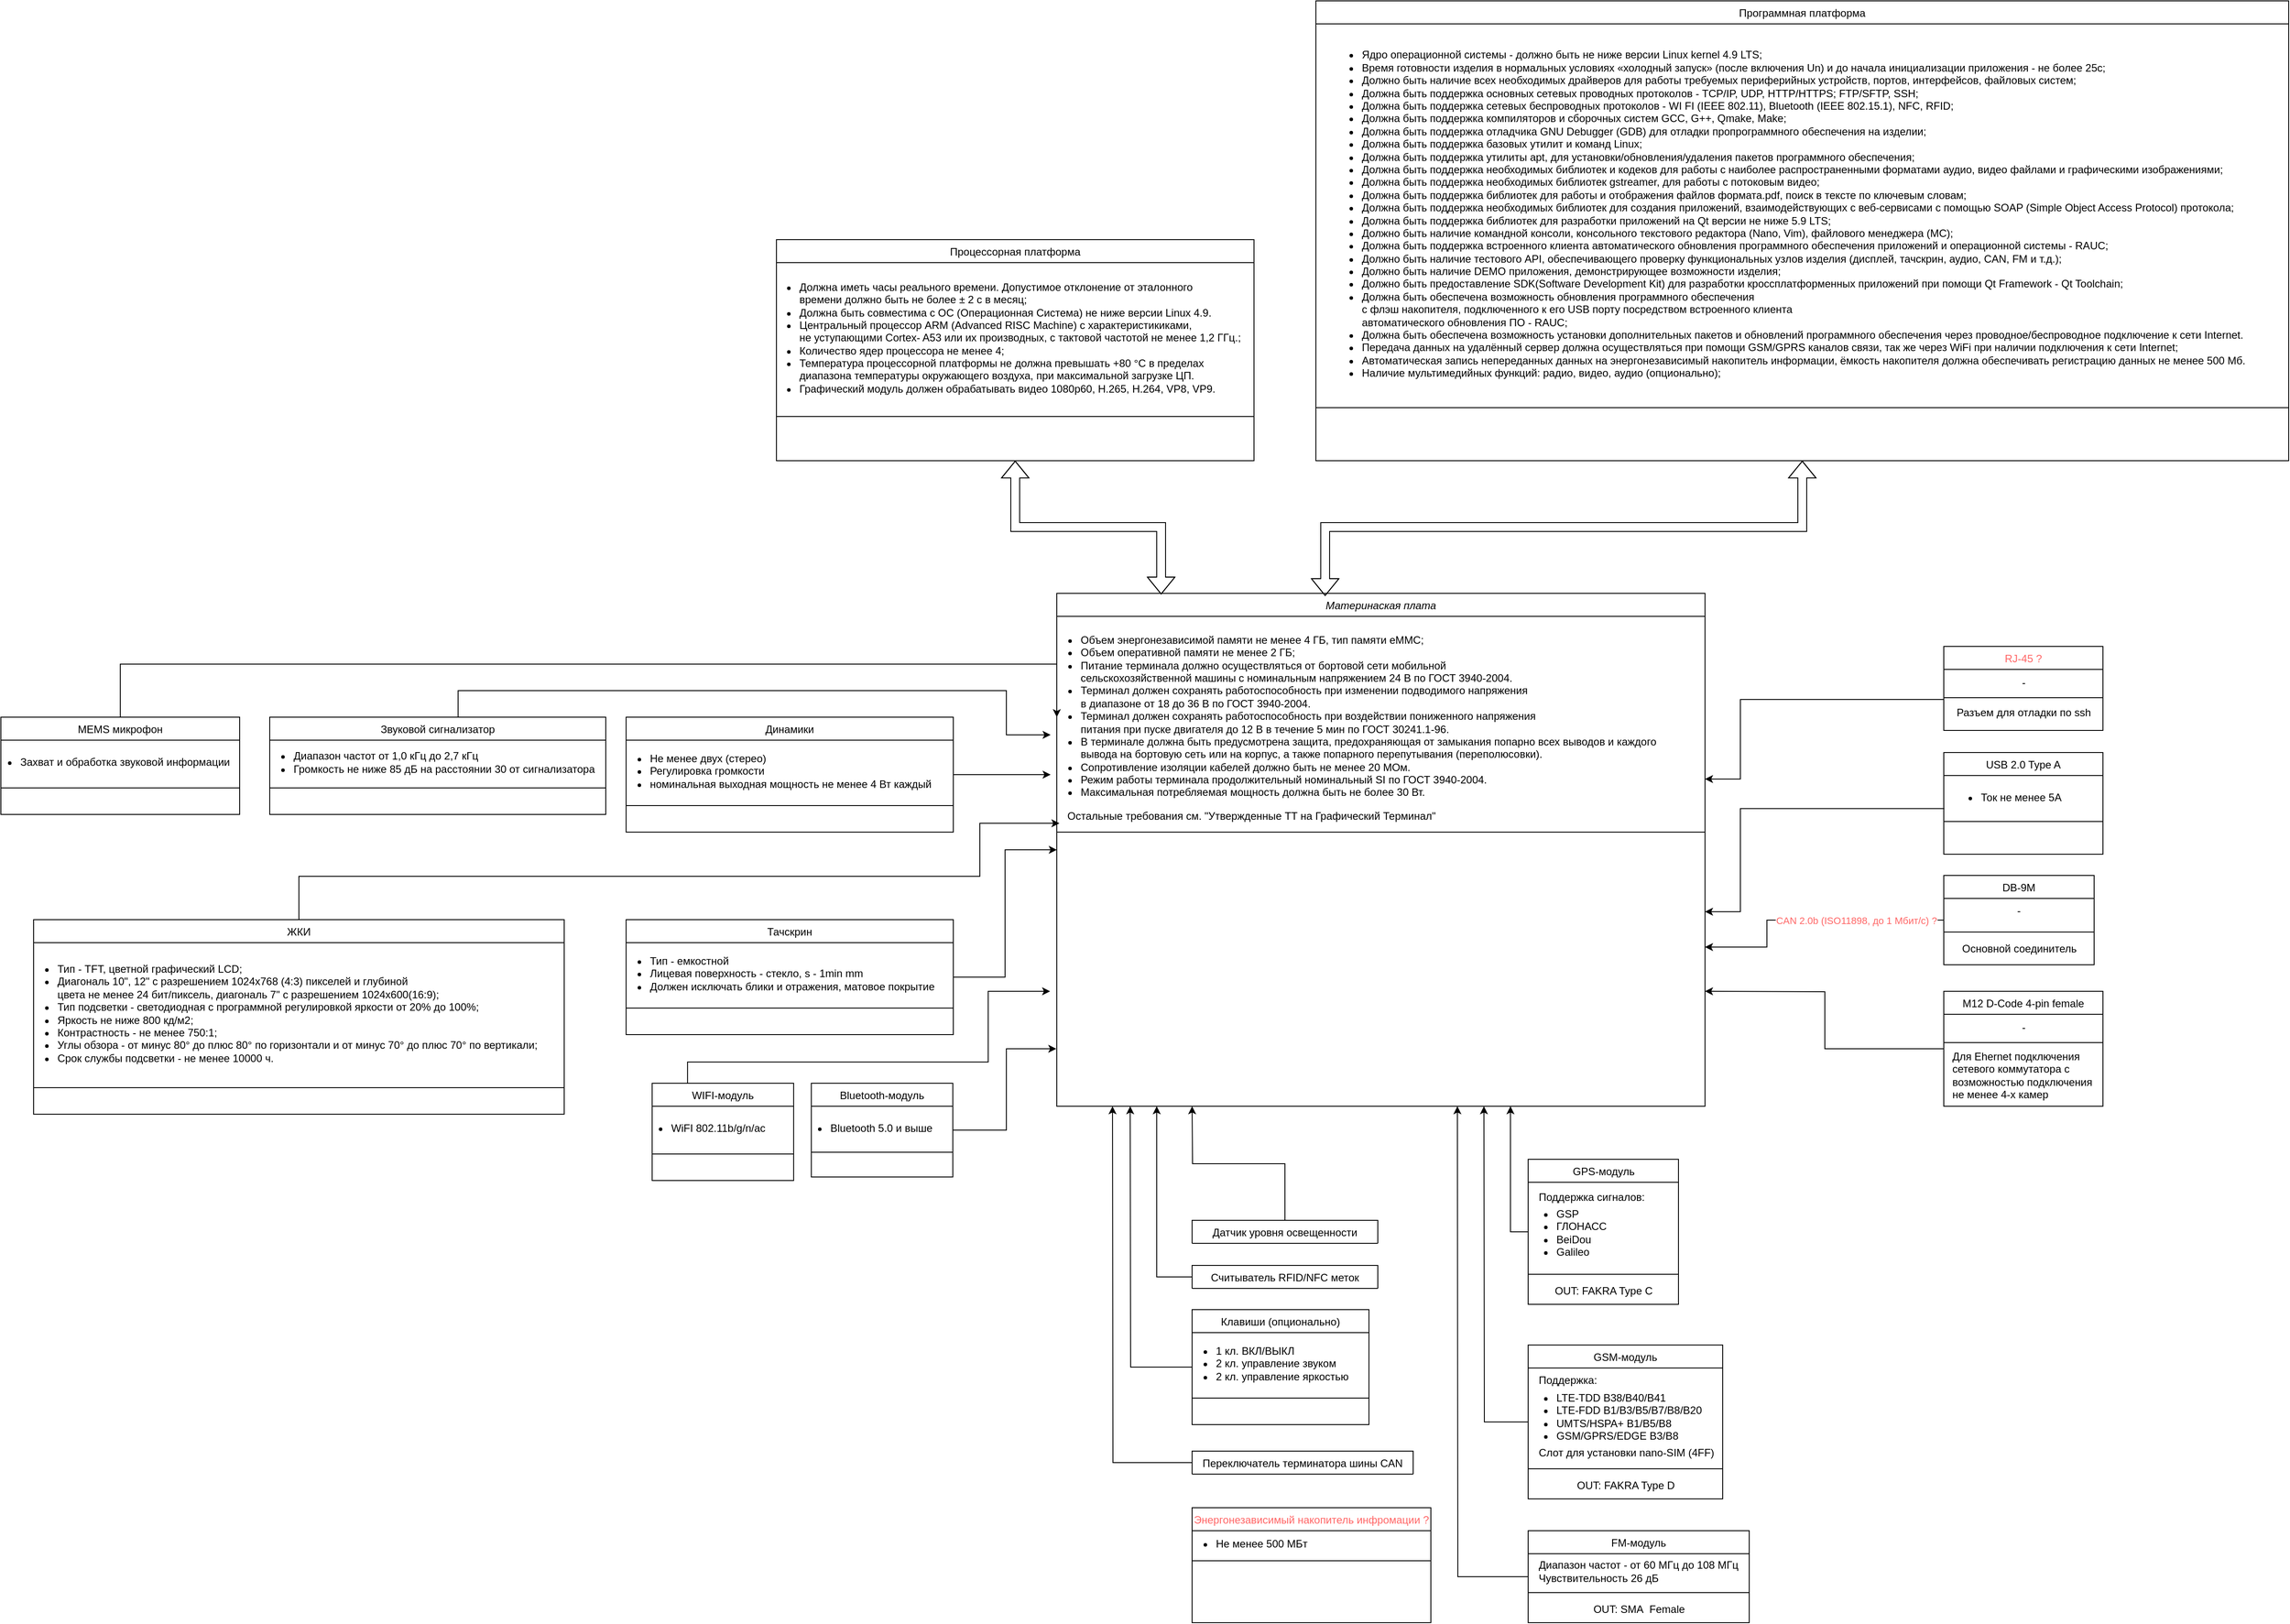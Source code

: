<mxfile version="25.0.3">
  <diagram id="C5RBs43oDa-KdzZeNtuy" name="Page-1">
    <mxGraphModel dx="4843" dy="2827" grid="1" gridSize="10" guides="1" tooltips="1" connect="1" arrows="1" fold="1" page="1" pageScale="1" pageWidth="827" pageHeight="1169" math="0" shadow="0">
      <root>
        <mxCell id="WIyWlLk6GJQsqaUBKTNV-0" />
        <mxCell id="WIyWlLk6GJQsqaUBKTNV-1" parent="WIyWlLk6GJQsqaUBKTNV-0" />
        <mxCell id="zkfFHV4jXpPFQw0GAbJ--0" value="Материнаская плата" style="swimlane;fontStyle=2;align=center;verticalAlign=top;childLayout=stackLayout;horizontal=1;startSize=26;horizontalStack=0;resizeParent=1;resizeLast=0;collapsible=1;marginBottom=0;rounded=0;shadow=0;strokeWidth=1;" parent="WIyWlLk6GJQsqaUBKTNV-1" vertex="1">
          <mxGeometry x="97" y="20" width="733" height="580" as="geometry">
            <mxRectangle x="230" y="140" width="160" height="26" as="alternateBounds" />
          </mxGeometry>
        </mxCell>
        <mxCell id="351Vfbh0vFhuDnyXnwBA-13" value="&lt;ul style=&quot;padding-left: 15px;&quot;&gt;&lt;li&gt;Объем энергонезависимой памяти не менее 4 ГБ, тип памяти еММС;&lt;/li&gt;&lt;li&gt;Объем оперативной памяти не менее 2 ГБ;&lt;/li&gt;&lt;li&gt;Питание терминала должно осуществляться от бортовой сети мобильной &lt;br&gt;сельскохозяйственной машины с номинальным напряжением 24 В по ГОСТ 3940-2004.&lt;/li&gt;&lt;li&gt;Терминал должен сохранять работоспособность при изменении подводимого напряжения&lt;br&gt; в диапазоне от 18 до 36 В по ГОСТ 3940-2004.&lt;/li&gt;&lt;li&gt;Терминал должен сохранять работоспособность при воздействии пониженного напряжения &lt;br&gt;питания при пуске двигателя до 12 В в течение 5 мин по ГОСТ 30241.1-96.&lt;/li&gt;&lt;li&gt;В терминале должна быть предусмотрена защита, предохраняющая от замыкания попарно всех выводов и каждого &lt;br&gt;вывода на бортовую сеть или на корпус, а также попарного перепутывания (переполюсовки).&lt;br&gt;&lt;/li&gt;&lt;li&gt;Сопротивление изоляции кабелей должно быть не менее 20 МОм.&lt;br&gt;&lt;/li&gt;&lt;li&gt;Режим работы терминала продолжительный номинальный SI по ГОСТ 3940-2004.&lt;br&gt;&lt;/li&gt;&lt;li&gt;Максимальная потребляемая мощность должна быть не более 30 Вт.&lt;/li&gt;&lt;/ul&gt;&lt;div&gt;Остальные требования см. &quot;Утвержденные ТТ на Графический Терминал&quot;&lt;br&gt;&lt;/div&gt;" style="text;html=1;align=left;verticalAlign=middle;resizable=0;points=[];autosize=1;strokeColor=none;fillColor=none;spacingLeft=12;spacing=0;imageWidth=19;" vertex="1" parent="zkfFHV4jXpPFQw0GAbJ--0">
          <mxGeometry y="26" width="733" height="240" as="geometry" />
        </mxCell>
        <mxCell id="zkfFHV4jXpPFQw0GAbJ--4" value="" style="line;html=1;strokeWidth=1;align=left;verticalAlign=middle;spacingTop=-1;spacingLeft=3;spacingRight=3;rotatable=0;labelPosition=right;points=[];portConstraint=eastwest;" parent="zkfFHV4jXpPFQw0GAbJ--0" vertex="1">
          <mxGeometry y="266" width="733" height="8" as="geometry" />
        </mxCell>
        <mxCell id="mmJ2XwxNnpeeQNrBahXj-49" style="edgeStyle=orthogonalEdgeStyle;rounded=0;orthogonalLoop=1;jettySize=auto;html=1;" parent="WIyWlLk6GJQsqaUBKTNV-1" source="zkfFHV4jXpPFQw0GAbJ--13" edge="1">
          <mxGeometry relative="1" as="geometry">
            <mxPoint x="550" y="600" as="targetPoint" />
          </mxGeometry>
        </mxCell>
        <mxCell id="zkfFHV4jXpPFQw0GAbJ--13" value="FM-модуль" style="swimlane;fontStyle=0;align=center;verticalAlign=top;childLayout=stackLayout;horizontal=1;startSize=26;horizontalStack=0;resizeParent=1;resizeLast=0;collapsible=1;marginBottom=0;rounded=0;shadow=0;strokeWidth=1;" parent="WIyWlLk6GJQsqaUBKTNV-1" vertex="1">
          <mxGeometry x="630" y="1080" width="250" height="104" as="geometry">
            <mxRectangle x="310" y="410" width="170" height="26" as="alternateBounds" />
          </mxGeometry>
        </mxCell>
        <mxCell id="_bf-xzJOz2L2qGSa89S1-26" value="&lt;div&gt;Диапазон частот - от 60 МГц до 108 МГц&lt;/div&gt;&lt;div&gt;Чувствительность 26 дБ&lt;br&gt;&lt;/div&gt;" style="text;html=1;align=left;verticalAlign=middle;resizable=0;points=[];autosize=1;strokeColor=none;fillColor=none;spacingLeft=12;spacing=0;" parent="zkfFHV4jXpPFQw0GAbJ--13" vertex="1">
          <mxGeometry y="26" width="250" height="40" as="geometry" />
        </mxCell>
        <mxCell id="zkfFHV4jXpPFQw0GAbJ--15" value="" style="line;html=1;strokeWidth=1;align=left;verticalAlign=middle;spacingTop=-1;spacingLeft=3;spacingRight=3;rotatable=0;labelPosition=right;points=[];portConstraint=eastwest;" parent="zkfFHV4jXpPFQw0GAbJ--13" vertex="1">
          <mxGeometry y="66" width="250" height="8" as="geometry" />
        </mxCell>
        <mxCell id="mmJ2XwxNnpeeQNrBahXj-25" value="OUT: SMA&amp;nbsp; Female" style="text;html=1;align=center;verticalAlign=middle;resizable=0;points=[];autosize=1;strokeColor=none;fillColor=none;" parent="zkfFHV4jXpPFQw0GAbJ--13" vertex="1">
          <mxGeometry y="74" width="250" height="30" as="geometry" />
        </mxCell>
        <mxCell id="mmJ2XwxNnpeeQNrBahXj-47" style="edgeStyle=orthogonalEdgeStyle;rounded=0;orthogonalLoop=1;jettySize=auto;html=1;" parent="WIyWlLk6GJQsqaUBKTNV-1" source="mmJ2XwxNnpeeQNrBahXj-1" edge="1">
          <mxGeometry relative="1" as="geometry">
            <mxPoint x="610" y="600" as="targetPoint" />
          </mxGeometry>
        </mxCell>
        <mxCell id="mmJ2XwxNnpeeQNrBahXj-1" value="GPS-модуль" style="swimlane;fontStyle=0;align=center;verticalAlign=top;childLayout=stackLayout;horizontal=1;startSize=26;horizontalStack=0;resizeParent=1;resizeLast=0;collapsible=1;marginBottom=0;rounded=0;shadow=0;strokeWidth=1;spacingLeft=1;" parent="WIyWlLk6GJQsqaUBKTNV-1" vertex="1">
          <mxGeometry x="630" y="660" width="170" height="164" as="geometry">
            <mxRectangle x="310" y="410" width="170" height="26" as="alternateBounds" />
          </mxGeometry>
        </mxCell>
        <mxCell id="_bf-xzJOz2L2qGSa89S1-20" value="Поддержка сигналов:&lt;br&gt;&lt;ul style=&quot;padding-left: 20px; margin-top: 5px; margin-bottom: 5px;&quot;&gt;&lt;li&gt;GSP&lt;/li&gt;&lt;li&gt;ГЛОНАСС&lt;/li&gt;&lt;li&gt;BeiDou&lt;/li&gt;&lt;li&gt;Galileo&lt;br&gt;&lt;/li&gt;&lt;/ul&gt;" style="text;html=1;align=left;verticalAlign=middle;resizable=0;points=[];autosize=1;strokeColor=none;fillColor=none;spacingLeft=12;spacing=0;" parent="mmJ2XwxNnpeeQNrBahXj-1" vertex="1">
          <mxGeometry y="26" width="170" height="100" as="geometry" />
        </mxCell>
        <mxCell id="mmJ2XwxNnpeeQNrBahXj-3" value="" style="line;html=1;strokeWidth=1;align=left;verticalAlign=middle;spacingTop=-1;spacingLeft=3;spacingRight=3;rotatable=0;labelPosition=right;points=[];portConstraint=eastwest;" parent="mmJ2XwxNnpeeQNrBahXj-1" vertex="1">
          <mxGeometry y="126" width="170" height="8" as="geometry" />
        </mxCell>
        <mxCell id="_bf-xzJOz2L2qGSa89S1-21" value="OUT: FAKRA Type C" style="text;html=1;align=center;verticalAlign=middle;resizable=0;points=[];autosize=1;strokeColor=none;fillColor=none;" parent="mmJ2XwxNnpeeQNrBahXj-1" vertex="1">
          <mxGeometry y="134" width="170" height="30" as="geometry" />
        </mxCell>
        <mxCell id="mmJ2XwxNnpeeQNrBahXj-48" style="edgeStyle=orthogonalEdgeStyle;rounded=0;orthogonalLoop=1;jettySize=auto;html=1;" parent="WIyWlLk6GJQsqaUBKTNV-1" source="mmJ2XwxNnpeeQNrBahXj-4" edge="1">
          <mxGeometry relative="1" as="geometry">
            <mxPoint x="580" y="600" as="targetPoint" />
          </mxGeometry>
        </mxCell>
        <mxCell id="mmJ2XwxNnpeeQNrBahXj-4" value="GSM-модуль" style="swimlane;fontStyle=0;align=center;verticalAlign=top;childLayout=stackLayout;horizontal=1;startSize=26;horizontalStack=0;resizeParent=1;resizeLast=0;collapsible=1;marginBottom=0;rounded=0;shadow=0;strokeWidth=1;" parent="WIyWlLk6GJQsqaUBKTNV-1" vertex="1">
          <mxGeometry x="630" y="870" width="220" height="174" as="geometry">
            <mxRectangle x="310" y="410" width="170" height="26" as="alternateBounds" />
          </mxGeometry>
        </mxCell>
        <mxCell id="_bf-xzJOz2L2qGSa89S1-24" value="Поддержка:&lt;br&gt;&lt;ul style=&quot;padding-left: 20px; margin-top: 5px; margin-bottom: 5px;&quot;&gt;&lt;li&gt;LTE-TDD B38/B40/B41&lt;br&gt;&lt;/li&gt;&lt;li&gt;LTE-FDD B1/B3/B5/B7/B8/B20&lt;/li&gt;&lt;li&gt;UMTS/HSPA+ B1/B5/B8&lt;br&gt;&lt;/li&gt;&lt;li&gt;GSM/GPRS/EDGE B3/B8&lt;/li&gt;&lt;/ul&gt;Слот для установки nano-SIM (4FF)" style="text;html=1;align=left;verticalAlign=middle;resizable=0;points=[];autosize=1;strokeColor=none;fillColor=none;spacingLeft=12;spacing=0;" parent="mmJ2XwxNnpeeQNrBahXj-4" vertex="1">
          <mxGeometry y="26" width="220" height="110" as="geometry" />
        </mxCell>
        <mxCell id="mmJ2XwxNnpeeQNrBahXj-6" value="" style="line;html=1;strokeWidth=1;align=left;verticalAlign=middle;spacingTop=-1;spacingLeft=3;spacingRight=3;rotatable=0;labelPosition=right;points=[];portConstraint=eastwest;" parent="mmJ2XwxNnpeeQNrBahXj-4" vertex="1">
          <mxGeometry y="136" width="220" height="8" as="geometry" />
        </mxCell>
        <mxCell id="_bf-xzJOz2L2qGSa89S1-22" value="OUT: FAKRA Type D" style="text;html=1;align=center;verticalAlign=middle;resizable=0;points=[];autosize=1;strokeColor=none;fillColor=none;" parent="mmJ2XwxNnpeeQNrBahXj-4" vertex="1">
          <mxGeometry y="144" width="220" height="30" as="geometry" />
        </mxCell>
        <mxCell id="351Vfbh0vFhuDnyXnwBA-10" style="edgeStyle=orthogonalEdgeStyle;rounded=0;orthogonalLoop=1;jettySize=auto;html=1;" edge="1" parent="WIyWlLk6GJQsqaUBKTNV-1" source="mmJ2XwxNnpeeQNrBahXj-7">
          <mxGeometry relative="1" as="geometry">
            <mxPoint x="100" y="280" as="targetPoint" />
            <Array as="points">
              <mxPoint x="-760" y="340" />
              <mxPoint x="10" y="340" />
              <mxPoint x="10" y="280" />
              <mxPoint x="96" y="280" />
            </Array>
          </mxGeometry>
        </mxCell>
        <mxCell id="mmJ2XwxNnpeeQNrBahXj-7" value="ЖКИ" style="swimlane;fontStyle=0;align=center;verticalAlign=top;childLayout=stackLayout;horizontal=1;startSize=26;horizontalStack=0;resizeParent=1;resizeLast=0;collapsible=1;marginBottom=0;rounded=0;shadow=0;strokeWidth=1;" parent="WIyWlLk6GJQsqaUBKTNV-1" vertex="1">
          <mxGeometry x="-1060" y="389" width="600" height="220" as="geometry">
            <mxRectangle x="-240" y="290" width="170" height="26" as="alternateBounds" />
          </mxGeometry>
        </mxCell>
        <mxCell id="351Vfbh0vFhuDnyXnwBA-9" value="&lt;ul style=&quot;padding-left: 15px;&quot;&gt;&lt;li&gt;Тип - TFT, цветной графический LCD;&lt;/li&gt;&lt;li&gt;Диагональ 10&quot;, 12&quot; с разрешением 1024x768 (4:3) пикселей и глубиной &lt;br&gt;цвета не менее 24 бит/пиксель, диагональ 7&quot; с разрешением 1024х600(16:9);&lt;/li&gt;&lt;li&gt;Тип подсветки - светодиодная с программной регулировкой яркости от 20% до 100%;&lt;/li&gt;&lt;li&gt;Яркость не ниже 800 кд/м2;&lt;/li&gt;&lt;li&gt;Контрастность - не менее 750:1;&lt;/li&gt;&lt;li&gt;Углы обзора - от минус 80° до плюс 80° по горизонтали и от минус 70° до плюс 70° по вертикали;&lt;/li&gt;&lt;li&gt;Срок службы подсветки - не менее 10000 ч.&lt;/li&gt;&lt;/ul&gt;" style="text;html=1;align=left;verticalAlign=middle;resizable=0;points=[];autosize=1;strokeColor=none;fillColor=none;spacingLeft=12;spacing=0;imageWidth=19;" vertex="1" parent="mmJ2XwxNnpeeQNrBahXj-7">
          <mxGeometry y="26" width="600" height="160" as="geometry" />
        </mxCell>
        <mxCell id="mmJ2XwxNnpeeQNrBahXj-9" value="" style="line;html=1;strokeWidth=1;align=left;verticalAlign=middle;spacingTop=-1;spacingLeft=3;spacingRight=3;rotatable=0;labelPosition=right;points=[];portConstraint=eastwest;" parent="mmJ2XwxNnpeeQNrBahXj-7" vertex="1">
          <mxGeometry y="186" width="600" height="8" as="geometry" />
        </mxCell>
        <mxCell id="351Vfbh0vFhuDnyXnwBA-8" style="edgeStyle=orthogonalEdgeStyle;rounded=0;orthogonalLoop=1;jettySize=auto;html=1;entryX=0;entryY=0.5;entryDx=0;entryDy=0;" edge="1" parent="WIyWlLk6GJQsqaUBKTNV-1" source="mmJ2XwxNnpeeQNrBahXj-10" target="zkfFHV4jXpPFQw0GAbJ--0">
          <mxGeometry relative="1" as="geometry" />
        </mxCell>
        <mxCell id="mmJ2XwxNnpeeQNrBahXj-10" value="Тачскрин" style="swimlane;fontStyle=0;align=center;verticalAlign=top;childLayout=stackLayout;horizontal=1;startSize=26;horizontalStack=0;resizeParent=1;resizeLast=0;collapsible=1;marginBottom=0;rounded=0;shadow=0;strokeWidth=1;" parent="WIyWlLk6GJQsqaUBKTNV-1" vertex="1">
          <mxGeometry x="-390" y="389" width="370" height="130" as="geometry">
            <mxRectangle x="310" y="410" width="170" height="26" as="alternateBounds" />
          </mxGeometry>
        </mxCell>
        <mxCell id="351Vfbh0vFhuDnyXnwBA-7" value="&lt;ul style=&quot;padding-left: 15px; margin-top: 5px; margin-bottom: 5px;&quot;&gt;&lt;li&gt;Тип - емкостной&lt;br&gt;&lt;/li&gt;&lt;li&gt;Лицевая поверхность - стекло, s - 1min mm&lt;/li&gt;&lt;li&gt;Должен исключать блики и отражения, матовое покрытие&lt;br&gt;&lt;/li&gt;&lt;/ul&gt;" style="text;html=1;align=left;verticalAlign=middle;resizable=0;points=[];autosize=1;strokeColor=none;fillColor=none;spacingLeft=12;spacing=0;imageWidth=19;" vertex="1" parent="mmJ2XwxNnpeeQNrBahXj-10">
          <mxGeometry y="26" width="370" height="70" as="geometry" />
        </mxCell>
        <mxCell id="mmJ2XwxNnpeeQNrBahXj-12" value="" style="line;html=1;strokeWidth=1;align=left;verticalAlign=middle;spacingTop=-1;spacingLeft=3;spacingRight=3;rotatable=0;labelPosition=right;points=[];portConstraint=eastwest;" parent="mmJ2XwxNnpeeQNrBahXj-10" vertex="1">
          <mxGeometry y="96" width="370" height="8" as="geometry" />
        </mxCell>
        <mxCell id="351Vfbh0vFhuDnyXnwBA-3" style="edgeStyle=orthogonalEdgeStyle;rounded=0;orthogonalLoop=1;jettySize=auto;html=1;" edge="1" parent="WIyWlLk6GJQsqaUBKTNV-1" source="mmJ2XwxNnpeeQNrBahXj-13">
          <mxGeometry relative="1" as="geometry">
            <mxPoint x="90" y="225" as="targetPoint" />
          </mxGeometry>
        </mxCell>
        <mxCell id="mmJ2XwxNnpeeQNrBahXj-13" value="Динамики" style="swimlane;fontStyle=0;align=center;verticalAlign=top;childLayout=stackLayout;horizontal=1;startSize=26;horizontalStack=0;resizeParent=1;resizeLast=0;collapsible=1;marginBottom=0;rounded=0;shadow=0;strokeWidth=1;" parent="WIyWlLk6GJQsqaUBKTNV-1" vertex="1">
          <mxGeometry x="-390" y="160" width="370" height="130" as="geometry">
            <mxRectangle x="310" y="410" width="170" height="26" as="alternateBounds" />
          </mxGeometry>
        </mxCell>
        <mxCell id="351Vfbh0vFhuDnyXnwBA-1" value="&lt;ul style=&quot;padding-left: 15px; margin-top: 5px; margin-bottom: 5px;&quot;&gt;&lt;li&gt;Не менее двух (стерео)&lt;br&gt;&lt;/li&gt;&lt;li&gt;Регулировка громкости&lt;br&gt;&lt;/li&gt;&lt;li&gt;номинальная выходная мощность не менее 4 Вт каждый&lt;br&gt;&lt;/li&gt;&lt;/ul&gt;" style="text;html=1;align=left;verticalAlign=middle;resizable=0;points=[];autosize=1;strokeColor=none;fillColor=none;spacingLeft=12;spacing=0;imageWidth=19;" vertex="1" parent="mmJ2XwxNnpeeQNrBahXj-13">
          <mxGeometry y="26" width="370" height="70" as="geometry" />
        </mxCell>
        <mxCell id="mmJ2XwxNnpeeQNrBahXj-15" value="" style="line;html=1;strokeWidth=1;align=left;verticalAlign=middle;spacingTop=-1;spacingLeft=3;spacingRight=3;rotatable=0;labelPosition=right;points=[];portConstraint=eastwest;" parent="mmJ2XwxNnpeeQNrBahXj-13" vertex="1">
          <mxGeometry y="96" width="370" height="8" as="geometry" />
        </mxCell>
        <mxCell id="_bf-xzJOz2L2qGSa89S1-5" style="edgeStyle=orthogonalEdgeStyle;rounded=0;orthogonalLoop=1;jettySize=auto;html=1;" parent="WIyWlLk6GJQsqaUBKTNV-1" source="mmJ2XwxNnpeeQNrBahXj-16" edge="1">
          <mxGeometry relative="1" as="geometry">
            <mxPoint x="90" y="180" as="targetPoint" />
            <Array as="points">
              <mxPoint x="-580" y="130" />
              <mxPoint x="40" y="130" />
              <mxPoint x="40" y="180" />
            </Array>
          </mxGeometry>
        </mxCell>
        <mxCell id="mmJ2XwxNnpeeQNrBahXj-16" value="Звуковой сигнализатор" style="swimlane;fontStyle=0;align=center;verticalAlign=top;childLayout=stackLayout;horizontal=1;startSize=26;horizontalStack=0;resizeParent=1;resizeLast=0;collapsible=1;marginBottom=0;rounded=0;shadow=0;strokeWidth=1;" parent="WIyWlLk6GJQsqaUBKTNV-1" vertex="1">
          <mxGeometry x="-793" y="160" width="380" height="110" as="geometry">
            <mxRectangle x="310" y="410" width="170" height="26" as="alternateBounds" />
          </mxGeometry>
        </mxCell>
        <mxCell id="351Vfbh0vFhuDnyXnwBA-2" value="&lt;ul style=&quot;padding-left: 15px; margin-top: 5px; margin-bottom: 5px;&quot;&gt;&lt;li&gt;Диапазон частот от 1,0 кГц до 2,7 кГц&lt;br&gt;&lt;/li&gt;&lt;li&gt;Громкость не ниже 85 дБ на расстоянии 30 от сигнализатора&lt;br&gt;&lt;/li&gt;&lt;/ul&gt;" style="text;html=1;align=left;verticalAlign=middle;resizable=0;points=[];autosize=1;strokeColor=none;fillColor=none;spacingLeft=12;spacing=0;imageWidth=19;" vertex="1" parent="mmJ2XwxNnpeeQNrBahXj-16">
          <mxGeometry y="26" width="380" height="50" as="geometry" />
        </mxCell>
        <mxCell id="mmJ2XwxNnpeeQNrBahXj-18" value="" style="line;html=1;strokeWidth=1;align=left;verticalAlign=middle;spacingTop=-1;spacingLeft=3;spacingRight=3;rotatable=0;labelPosition=right;points=[];portConstraint=eastwest;" parent="mmJ2XwxNnpeeQNrBahXj-16" vertex="1">
          <mxGeometry y="76" width="380" height="8" as="geometry" />
        </mxCell>
        <mxCell id="351Vfbh0vFhuDnyXnwBA-15" style="edgeStyle=orthogonalEdgeStyle;rounded=0;orthogonalLoop=1;jettySize=auto;html=1;" edge="1" parent="WIyWlLk6GJQsqaUBKTNV-1" source="mmJ2XwxNnpeeQNrBahXj-19">
          <mxGeometry relative="1" as="geometry">
            <mxPoint x="250" y="600" as="targetPoint" />
          </mxGeometry>
        </mxCell>
        <mxCell id="mmJ2XwxNnpeeQNrBahXj-19" value="Датчик уровня освещенности" style="swimlane;fontStyle=0;align=center;verticalAlign=top;childLayout=stackLayout;horizontal=1;startSize=26;horizontalStack=0;resizeParent=1;resizeLast=0;collapsible=1;marginBottom=0;rounded=0;shadow=0;strokeWidth=1;" parent="WIyWlLk6GJQsqaUBKTNV-1" vertex="1" collapsed="1">
          <mxGeometry x="250" y="729" width="210" height="26" as="geometry">
            <mxRectangle x="210" y="730" width="180" height="88" as="alternateBounds" />
          </mxGeometry>
        </mxCell>
        <mxCell id="mmJ2XwxNnpeeQNrBahXj-20" value="-" style="text;align=center;verticalAlign=top;spacingLeft=4;spacingRight=4;overflow=hidden;rotatable=0;points=[[0,0.5],[1,0.5]];portConstraint=eastwest;" parent="mmJ2XwxNnpeeQNrBahXj-19" vertex="1">
          <mxGeometry y="26" width="180" height="26" as="geometry" />
        </mxCell>
        <mxCell id="mmJ2XwxNnpeeQNrBahXj-21" value="" style="line;html=1;strokeWidth=1;align=left;verticalAlign=middle;spacingTop=-1;spacingLeft=3;spacingRight=3;rotatable=0;labelPosition=right;points=[];portConstraint=eastwest;" parent="mmJ2XwxNnpeeQNrBahXj-19" vertex="1">
          <mxGeometry y="52" width="180" height="8" as="geometry" />
        </mxCell>
        <mxCell id="mmJ2XwxNnpeeQNrBahXj-56" style="edgeStyle=orthogonalEdgeStyle;rounded=0;orthogonalLoop=1;jettySize=auto;html=1;exitX=0.004;exitY=0.747;exitDx=0;exitDy=0;exitPerimeter=0;" parent="WIyWlLk6GJQsqaUBKTNV-1" source="mmJ2XwxNnpeeQNrBahXj-69" edge="1">
          <mxGeometry relative="1" as="geometry">
            <mxPoint x="830" y="380" as="targetPoint" />
            <Array as="points">
              <mxPoint x="870" y="263" />
              <mxPoint x="870" y="380" />
            </Array>
          </mxGeometry>
        </mxCell>
        <mxCell id="mmJ2XwxNnpeeQNrBahXj-22" value="USB 2.0 Type A" style="swimlane;fontStyle=0;align=center;verticalAlign=top;childLayout=stackLayout;horizontal=1;startSize=26;horizontalStack=0;resizeParent=1;resizeLast=0;collapsible=1;marginBottom=0;rounded=0;shadow=0;strokeWidth=1;" parent="WIyWlLk6GJQsqaUBKTNV-1" vertex="1">
          <mxGeometry x="1100" y="200" width="180" height="115" as="geometry">
            <mxRectangle x="990" y="200" width="170" height="26" as="alternateBounds" />
          </mxGeometry>
        </mxCell>
        <mxCell id="mmJ2XwxNnpeeQNrBahXj-69" value="&lt;div align=&quot;left&quot;&gt;&lt;ul&gt;&lt;li&gt;Ток не менее 5А&lt;/li&gt;&lt;/ul&gt;&lt;/div&gt;" style="text;html=1;align=left;verticalAlign=middle;resizable=0;points=[];autosize=1;strokeColor=none;fillColor=none;" parent="mmJ2XwxNnpeeQNrBahXj-22" vertex="1">
          <mxGeometry y="26" width="180" height="50" as="geometry" />
        </mxCell>
        <mxCell id="mmJ2XwxNnpeeQNrBahXj-24" value="" style="line;html=1;strokeWidth=1;align=left;verticalAlign=middle;spacingTop=-1;spacingLeft=3;spacingRight=3;rotatable=0;labelPosition=right;points=[];portConstraint=eastwest;" parent="mmJ2XwxNnpeeQNrBahXj-22" vertex="1">
          <mxGeometry y="76" width="180" height="4" as="geometry" />
        </mxCell>
        <mxCell id="mmJ2XwxNnpeeQNrBahXj-45" style="edgeStyle=orthogonalEdgeStyle;rounded=0;orthogonalLoop=1;jettySize=auto;html=1;" parent="WIyWlLk6GJQsqaUBKTNV-1" source="mmJ2XwxNnpeeQNrBahXj-27" edge="1">
          <mxGeometry relative="1" as="geometry">
            <mxPoint x="210" y="600" as="targetPoint" />
            <Array as="points">
              <mxPoint x="210" y="793" />
            </Array>
          </mxGeometry>
        </mxCell>
        <mxCell id="mmJ2XwxNnpeeQNrBahXj-27" value="Считыватель RFID/NFC меток" style="swimlane;fontStyle=0;align=center;verticalAlign=top;childLayout=stackLayout;horizontal=1;startSize=26;horizontalStack=0;resizeParent=1;resizeLast=0;collapsible=1;marginBottom=0;rounded=0;shadow=0;strokeWidth=1;" parent="WIyWlLk6GJQsqaUBKTNV-1" vertex="1" collapsed="1">
          <mxGeometry x="250" y="780" width="210" height="26" as="geometry">
            <mxRectangle x="210" y="780" width="190" height="88" as="alternateBounds" />
          </mxGeometry>
        </mxCell>
        <mxCell id="mmJ2XwxNnpeeQNrBahXj-28" value="-" style="text;align=center;verticalAlign=top;spacingLeft=4;spacingRight=4;overflow=hidden;rotatable=0;points=[[0,0.5],[1,0.5]];portConstraint=eastwest;" parent="mmJ2XwxNnpeeQNrBahXj-27" vertex="1">
          <mxGeometry y="26" width="190" height="26" as="geometry" />
        </mxCell>
        <mxCell id="mmJ2XwxNnpeeQNrBahXj-29" value="" style="line;html=1;strokeWidth=1;align=left;verticalAlign=middle;spacingTop=-1;spacingLeft=3;spacingRight=3;rotatable=0;labelPosition=right;points=[];portConstraint=eastwest;" parent="mmJ2XwxNnpeeQNrBahXj-27" vertex="1">
          <mxGeometry y="52" width="190" height="8" as="geometry" />
        </mxCell>
        <mxCell id="mmJ2XwxNnpeeQNrBahXj-31" value="Процессорная платформа" style="swimlane;fontStyle=0;align=center;verticalAlign=top;childLayout=stackLayout;horizontal=1;startSize=26;horizontalStack=0;resizeParent=1;resizeLast=0;collapsible=1;marginBottom=0;rounded=0;shadow=0;strokeWidth=1;" parent="WIyWlLk6GJQsqaUBKTNV-1" vertex="1">
          <mxGeometry x="-220" y="-380" width="540" height="250" as="geometry">
            <mxRectangle x="310" y="410" width="170" height="26" as="alternateBounds" />
          </mxGeometry>
        </mxCell>
        <mxCell id="351Vfbh0vFhuDnyXnwBA-12" value="&lt;ul style=&quot;padding-left: 14px;&quot;&gt;&lt;li&gt;Должна иметь часы реального времени. Допустимое отклонение от эталонного&lt;br&gt;времени должно быть не более ± 2 с в месяц;&lt;/li&gt;&lt;li&gt;Должна быть совместима с ОС (Операционная Система) не ниже версии Linux 4.9.&lt;/li&gt;&lt;li&gt;Центральный процессор ARM (Advanced RISC Machine) с характеристикиками,&lt;br&gt;не уступающими Cortex- A53 или их производных, с тактовой частотой не менее 1,2 ГГц.;&lt;/li&gt;&lt;li&gt;Количество ядер процессора не менее 4;&lt;/li&gt;&lt;li&gt;Температура процессорной платформы не должна превышать +80 °С в пределах &lt;br&gt;диапазона температуры окружающего воздуха, при максимальной загрузке ЦП.&lt;/li&gt;&lt;li&gt;Графический модуль должен обрабатывать видео 1080p60, Н.265, Н.264, VP8, VP9.&lt;br&gt;&lt;/li&gt;&lt;/ul&gt;" style="text;html=1;align=left;verticalAlign=middle;resizable=0;points=[];autosize=1;strokeColor=none;fillColor=none;spacingLeft=12;spacing=0;imageWidth=19;" vertex="1" parent="mmJ2XwxNnpeeQNrBahXj-31">
          <mxGeometry y="26" width="540" height="170" as="geometry" />
        </mxCell>
        <mxCell id="mmJ2XwxNnpeeQNrBahXj-33" value="" style="line;html=1;strokeWidth=1;align=left;verticalAlign=middle;spacingTop=-1;spacingLeft=3;spacingRight=3;rotatable=0;labelPosition=right;points=[];portConstraint=eastwest;" parent="mmJ2XwxNnpeeQNrBahXj-31" vertex="1">
          <mxGeometry y="196" width="540" height="8" as="geometry" />
        </mxCell>
        <mxCell id="_bf-xzJOz2L2qGSa89S1-4" style="edgeStyle=orthogonalEdgeStyle;rounded=0;orthogonalLoop=1;jettySize=auto;html=1;" parent="WIyWlLk6GJQsqaUBKTNV-1" source="mmJ2XwxNnpeeQNrBahXj-34" edge="1">
          <mxGeometry relative="1" as="geometry">
            <mxPoint x="89.43" y="470.0" as="targetPoint" />
            <Array as="points">
              <mxPoint x="-320.57" y="550" />
              <mxPoint x="19.43" y="550" />
              <mxPoint x="19.43" y="470" />
            </Array>
          </mxGeometry>
        </mxCell>
        <mxCell id="mmJ2XwxNnpeeQNrBahXj-34" value="WIFI-модуль" style="swimlane;fontStyle=0;align=center;verticalAlign=top;childLayout=stackLayout;horizontal=1;startSize=26;horizontalStack=0;resizeParent=1;resizeLast=0;collapsible=1;marginBottom=0;rounded=0;shadow=0;strokeWidth=1;" parent="WIyWlLk6GJQsqaUBKTNV-1" vertex="1">
          <mxGeometry x="-360.57" y="574" width="160" height="110" as="geometry">
            <mxRectangle x="310" y="410" width="170" height="26" as="alternateBounds" />
          </mxGeometry>
        </mxCell>
        <mxCell id="_bf-xzJOz2L2qGSa89S1-1" value="&lt;ul style=&quot;padding-left: 20px;&quot;&gt;&lt;li&gt;WiFI 802.11b/g/n/ac&lt;br&gt;&lt;/li&gt;&lt;/ul&gt;" style="text;html=1;align=left;verticalAlign=middle;resizable=0;points=[];autosize=1;strokeColor=none;fillColor=none;" parent="mmJ2XwxNnpeeQNrBahXj-34" vertex="1">
          <mxGeometry y="26" width="160" height="50" as="geometry" />
        </mxCell>
        <mxCell id="mmJ2XwxNnpeeQNrBahXj-36" value="" style="line;html=1;strokeWidth=1;align=left;verticalAlign=middle;spacingTop=-1;spacingLeft=3;spacingRight=3;rotatable=0;labelPosition=right;points=[];portConstraint=eastwest;" parent="mmJ2XwxNnpeeQNrBahXj-34" vertex="1">
          <mxGeometry y="76" width="160" height="8" as="geometry" />
        </mxCell>
        <mxCell id="_bf-xzJOz2L2qGSa89S1-3" style="edgeStyle=orthogonalEdgeStyle;rounded=0;orthogonalLoop=1;jettySize=auto;html=1;entryX=0;entryY=0.75;entryDx=0;entryDy=0;" parent="WIyWlLk6GJQsqaUBKTNV-1" source="mmJ2XwxNnpeeQNrBahXj-37" edge="1">
          <mxGeometry relative="1" as="geometry">
            <mxPoint x="96.43" y="535" as="targetPoint" />
            <Array as="points">
              <mxPoint x="40" y="627" />
              <mxPoint x="40" y="535" />
            </Array>
          </mxGeometry>
        </mxCell>
        <mxCell id="mmJ2XwxNnpeeQNrBahXj-37" value="Bluetooth-модуль" style="swimlane;fontStyle=0;align=center;verticalAlign=top;childLayout=stackLayout;horizontal=1;startSize=26;horizontalStack=0;resizeParent=1;resizeLast=0;collapsible=1;marginBottom=0;rounded=0;shadow=0;strokeWidth=1;" parent="WIyWlLk6GJQsqaUBKTNV-1" vertex="1">
          <mxGeometry x="-180.57" y="574" width="160" height="106" as="geometry">
            <mxRectangle x="310" y="410" width="170" height="26" as="alternateBounds" />
          </mxGeometry>
        </mxCell>
        <mxCell id="_bf-xzJOz2L2qGSa89S1-0" value="&lt;ul style=&quot;padding-left: 20px;&quot;&gt;&lt;li&gt;Bluetooth 5.0 и выше&lt;/li&gt;&lt;/ul&gt;" style="text;html=1;align=left;verticalAlign=middle;resizable=0;points=[];autosize=1;strokeColor=none;fillColor=none;" parent="mmJ2XwxNnpeeQNrBahXj-37" vertex="1">
          <mxGeometry y="26" width="160" height="50" as="geometry" />
        </mxCell>
        <mxCell id="mmJ2XwxNnpeeQNrBahXj-39" value="" style="line;html=1;strokeWidth=1;align=left;verticalAlign=middle;spacingTop=-1;spacingLeft=3;spacingRight=3;rotatable=0;labelPosition=right;points=[];portConstraint=eastwest;" parent="mmJ2XwxNnpeeQNrBahXj-37" vertex="1">
          <mxGeometry y="76" width="160" height="4" as="geometry" />
        </mxCell>
        <mxCell id="mmJ2XwxNnpeeQNrBahXj-59" style="edgeStyle=orthogonalEdgeStyle;rounded=0;orthogonalLoop=1;jettySize=auto;html=1;" parent="WIyWlLk6GJQsqaUBKTNV-1" source="mmJ2XwxNnpeeQNrBahXj-50" edge="1">
          <mxGeometry relative="1" as="geometry">
            <mxPoint x="830" y="420" as="targetPoint" />
            <Array as="points">
              <mxPoint x="900" y="390" />
              <mxPoint x="900" y="420" />
            </Array>
          </mxGeometry>
        </mxCell>
        <mxCell id="351Vfbh0vFhuDnyXnwBA-16" value="&lt;font color=&quot;#ff6666&quot;&gt;CAN 2.0b (ISO11898, до 1 Мбит/с) ?&lt;br&gt;&lt;/font&gt;" style="edgeLabel;html=1;align=center;verticalAlign=middle;resizable=0;points=[];" vertex="1" connectable="0" parent="mmJ2XwxNnpeeQNrBahXj-59">
          <mxGeometry x="-0.406" relative="1" as="geometry">
            <mxPoint x="-10" as="offset" />
          </mxGeometry>
        </mxCell>
        <mxCell id="mmJ2XwxNnpeeQNrBahXj-50" value="DB-9M" style="swimlane;fontStyle=0;align=center;verticalAlign=top;childLayout=stackLayout;horizontal=1;startSize=26;horizontalStack=0;resizeParent=1;resizeLast=0;collapsible=1;marginBottom=0;rounded=0;shadow=0;strokeWidth=1;" parent="WIyWlLk6GJQsqaUBKTNV-1" vertex="1">
          <mxGeometry x="1100" y="339" width="170" height="101" as="geometry">
            <mxRectangle x="310" y="410" width="170" height="26" as="alternateBounds" />
          </mxGeometry>
        </mxCell>
        <mxCell id="mmJ2XwxNnpeeQNrBahXj-51" value="-" style="text;align=center;verticalAlign=top;spacingLeft=4;spacingRight=4;overflow=hidden;rotatable=0;points=[[0,0.5],[1,0.5]];portConstraint=eastwest;" parent="mmJ2XwxNnpeeQNrBahXj-50" vertex="1">
          <mxGeometry y="26" width="170" height="34" as="geometry" />
        </mxCell>
        <mxCell id="mmJ2XwxNnpeeQNrBahXj-52" value="" style="line;html=1;strokeWidth=1;align=left;verticalAlign=middle;spacingTop=-1;spacingLeft=3;spacingRight=3;rotatable=0;labelPosition=right;points=[];portConstraint=eastwest;" parent="mmJ2XwxNnpeeQNrBahXj-50" vertex="1">
          <mxGeometry y="60" width="170" height="8" as="geometry" />
        </mxCell>
        <mxCell id="mmJ2XwxNnpeeQNrBahXj-54" value="Основной соединитель" style="text;html=1;align=center;verticalAlign=middle;resizable=0;points=[];autosize=1;strokeColor=none;fillColor=none;" parent="mmJ2XwxNnpeeQNrBahXj-50" vertex="1">
          <mxGeometry y="68" width="170" height="30" as="geometry" />
        </mxCell>
        <mxCell id="mmJ2XwxNnpeeQNrBahXj-66" style="edgeStyle=orthogonalEdgeStyle;rounded=0;orthogonalLoop=1;jettySize=auto;html=1;" parent="WIyWlLk6GJQsqaUBKTNV-1" source="mmJ2XwxNnpeeQNrBahXj-63" edge="1">
          <mxGeometry relative="1" as="geometry">
            <mxPoint x="180" y="600" as="targetPoint" />
          </mxGeometry>
        </mxCell>
        <mxCell id="mmJ2XwxNnpeeQNrBahXj-63" value="Клавиши (опционально)" style="swimlane;fontStyle=0;align=center;verticalAlign=top;childLayout=stackLayout;horizontal=1;startSize=26;horizontalStack=0;resizeParent=1;resizeLast=0;collapsible=1;marginBottom=0;rounded=0;shadow=0;strokeWidth=1;" parent="WIyWlLk6GJQsqaUBKTNV-1" vertex="1">
          <mxGeometry x="250" y="830" width="200" height="130" as="geometry">
            <mxRectangle x="250" y="830" width="210" height="26" as="alternateBounds" />
          </mxGeometry>
        </mxCell>
        <mxCell id="351Vfbh0vFhuDnyXnwBA-18" value="&lt;ul style=&quot;padding-left: 15px; margin-top: 5px; margin-bottom: 5px;&quot;&gt;&lt;li&gt;1 кл. ВКЛ/ВЫКЛ&lt;br&gt;&lt;/li&gt;&lt;li&gt;2 кл. управление звуком&lt;br&gt;&lt;/li&gt;&lt;li&gt;2 кл. управление яркостью&lt;br&gt;&lt;/li&gt;&lt;/ul&gt;" style="text;html=1;align=left;verticalAlign=middle;resizable=0;points=[];autosize=1;strokeColor=none;fillColor=none;spacingLeft=12;spacing=0;" vertex="1" parent="mmJ2XwxNnpeeQNrBahXj-63">
          <mxGeometry y="26" width="200" height="70" as="geometry" />
        </mxCell>
        <mxCell id="mmJ2XwxNnpeeQNrBahXj-65" value="" style="line;html=1;strokeWidth=1;align=left;verticalAlign=middle;spacingTop=-1;spacingLeft=3;spacingRight=3;rotatable=0;labelPosition=right;points=[];portConstraint=eastwest;" parent="mmJ2XwxNnpeeQNrBahXj-63" vertex="1">
          <mxGeometry y="96" width="200" height="8" as="geometry" />
        </mxCell>
        <mxCell id="mmJ2XwxNnpeeQNrBahXj-75" style="edgeStyle=orthogonalEdgeStyle;rounded=0;orthogonalLoop=1;jettySize=auto;html=1;" parent="WIyWlLk6GJQsqaUBKTNV-1" source="mmJ2XwxNnpeeQNrBahXj-70" edge="1">
          <mxGeometry relative="1" as="geometry">
            <mxPoint x="830" y="470" as="targetPoint" />
          </mxGeometry>
        </mxCell>
        <mxCell id="mmJ2XwxNnpeeQNrBahXj-70" value="M12 D-Code 4-pin female" style="swimlane;fontStyle=0;align=center;verticalAlign=top;childLayout=stackLayout;horizontal=1;startSize=26;horizontalStack=0;resizeParent=1;resizeLast=0;collapsible=1;marginBottom=0;rounded=0;shadow=0;strokeWidth=1;" parent="WIyWlLk6GJQsqaUBKTNV-1" vertex="1">
          <mxGeometry x="1100" y="470" width="180" height="130" as="geometry">
            <mxRectangle x="990" y="200" width="170" height="26" as="alternateBounds" />
          </mxGeometry>
        </mxCell>
        <mxCell id="mmJ2XwxNnpeeQNrBahXj-71" value="-" style="text;html=1;align=center;verticalAlign=middle;resizable=0;points=[];autosize=1;strokeColor=none;fillColor=none;" parent="mmJ2XwxNnpeeQNrBahXj-70" vertex="1">
          <mxGeometry y="26" width="180" height="30" as="geometry" />
        </mxCell>
        <mxCell id="mmJ2XwxNnpeeQNrBahXj-72" value="" style="line;html=1;strokeWidth=1;align=left;verticalAlign=middle;spacingTop=-1;spacingLeft=3;spacingRight=3;rotatable=0;labelPosition=right;points=[];portConstraint=eastwest;" parent="mmJ2XwxNnpeeQNrBahXj-70" vertex="1">
          <mxGeometry y="56" width="180" height="4" as="geometry" />
        </mxCell>
        <mxCell id="mmJ2XwxNnpeeQNrBahXj-73" value="&lt;div align=&quot;justify&quot;&gt;Для Ehernet подключения&amp;nbsp;&lt;/div&gt;&lt;div align=&quot;justify&quot;&gt;сетевого коммутатора с&amp;nbsp;&lt;/div&gt;&lt;div align=&quot;justify&quot;&gt;возможностью подключения&amp;nbsp;&lt;/div&gt;&lt;div align=&quot;justify&quot;&gt;не менее 4-x камер&lt;/div&gt;" style="text;html=1;align=center;verticalAlign=middle;resizable=0;points=[];autosize=1;strokeColor=none;fillColor=none;" parent="mmJ2XwxNnpeeQNrBahXj-70" vertex="1">
          <mxGeometry y="60" width="180" height="70" as="geometry" />
        </mxCell>
        <mxCell id="_bf-xzJOz2L2qGSa89S1-10" style="edgeStyle=orthogonalEdgeStyle;rounded=0;orthogonalLoop=1;jettySize=auto;html=1;" parent="WIyWlLk6GJQsqaUBKTNV-1" source="_bf-xzJOz2L2qGSa89S1-6" edge="1">
          <mxGeometry relative="1" as="geometry">
            <mxPoint x="830" y="230" as="targetPoint" />
            <Array as="points">
              <mxPoint x="870" y="140" />
              <mxPoint x="870" y="230" />
            </Array>
          </mxGeometry>
        </mxCell>
        <mxCell id="_bf-xzJOz2L2qGSa89S1-6" value="RJ-45 ?" style="swimlane;fontStyle=0;align=center;verticalAlign=top;childLayout=stackLayout;horizontal=1;startSize=26;horizontalStack=0;resizeParent=1;resizeLast=0;collapsible=1;marginBottom=0;rounded=0;shadow=0;strokeWidth=1;fontColor=#FF6666;" parent="WIyWlLk6GJQsqaUBKTNV-1" vertex="1">
          <mxGeometry x="1100" y="80" width="180" height="95" as="geometry">
            <mxRectangle x="990" y="200" width="170" height="26" as="alternateBounds" />
          </mxGeometry>
        </mxCell>
        <mxCell id="_bf-xzJOz2L2qGSa89S1-7" value="&lt;div align=&quot;center&quot;&gt;-&lt;/div&gt;" style="text;html=1;align=center;verticalAlign=middle;resizable=0;points=[];autosize=1;strokeColor=none;fillColor=none;" parent="_bf-xzJOz2L2qGSa89S1-6" vertex="1">
          <mxGeometry y="26" width="180" height="30" as="geometry" />
        </mxCell>
        <mxCell id="_bf-xzJOz2L2qGSa89S1-8" value="" style="line;html=1;strokeWidth=1;align=left;verticalAlign=middle;spacingTop=-1;spacingLeft=3;spacingRight=3;rotatable=0;labelPosition=right;points=[];portConstraint=eastwest;" parent="_bf-xzJOz2L2qGSa89S1-6" vertex="1">
          <mxGeometry y="56" width="180" height="4" as="geometry" />
        </mxCell>
        <mxCell id="_bf-xzJOz2L2qGSa89S1-9" value="Разъем для отладки по ssh" style="text;html=1;align=center;verticalAlign=middle;resizable=0;points=[];autosize=1;strokeColor=none;fillColor=none;" parent="_bf-xzJOz2L2qGSa89S1-6" vertex="1">
          <mxGeometry y="60" width="180" height="30" as="geometry" />
        </mxCell>
        <mxCell id="_bf-xzJOz2L2qGSa89S1-12" value="MEMS микрофон" style="swimlane;fontStyle=0;align=center;verticalAlign=top;childLayout=stackLayout;horizontal=1;startSize=26;horizontalStack=0;resizeParent=1;resizeLast=0;collapsible=1;marginBottom=0;rounded=0;shadow=0;strokeWidth=1;" parent="WIyWlLk6GJQsqaUBKTNV-1" vertex="1">
          <mxGeometry x="-1097" y="160" width="270" height="110" as="geometry">
            <mxRectangle x="310" y="410" width="170" height="26" as="alternateBounds" />
          </mxGeometry>
        </mxCell>
        <mxCell id="351Vfbh0vFhuDnyXnwBA-6" value="&lt;ul style=&quot;padding-left: 20px;&quot;&gt;&lt;li&gt;Захват и обработка звуковой информации&lt;br&gt;&lt;/li&gt;&lt;/ul&gt;" style="text;html=1;align=left;verticalAlign=middle;resizable=0;points=[];autosize=1;strokeColor=none;fillColor=none;" vertex="1" parent="_bf-xzJOz2L2qGSa89S1-12">
          <mxGeometry y="26" width="270" height="50" as="geometry" />
        </mxCell>
        <mxCell id="_bf-xzJOz2L2qGSa89S1-14" value="" style="line;html=1;strokeWidth=1;align=left;verticalAlign=middle;spacingTop=-1;spacingLeft=3;spacingRight=3;rotatable=0;labelPosition=right;points=[];portConstraint=eastwest;" parent="_bf-xzJOz2L2qGSa89S1-12" vertex="1">
          <mxGeometry y="76" width="270" height="8" as="geometry" />
        </mxCell>
        <mxCell id="_bf-xzJOz2L2qGSa89S1-15" style="edgeStyle=orthogonalEdgeStyle;rounded=0;orthogonalLoop=1;jettySize=auto;html=1;entryX=0.161;entryY=0.002;entryDx=0;entryDy=0;entryPerimeter=0;shape=flexArrow;startArrow=block;" parent="WIyWlLk6GJQsqaUBKTNV-1" source="mmJ2XwxNnpeeQNrBahXj-31" target="zkfFHV4jXpPFQw0GAbJ--0" edge="1">
          <mxGeometry relative="1" as="geometry" />
        </mxCell>
        <mxCell id="_bf-xzJOz2L2qGSa89S1-16" value="Программная платформа" style="swimlane;fontStyle=0;align=center;verticalAlign=top;childLayout=stackLayout;horizontal=1;startSize=26;horizontalStack=0;resizeParent=1;resizeLast=0;collapsible=1;marginBottom=0;rounded=0;shadow=0;strokeWidth=1;" parent="WIyWlLk6GJQsqaUBKTNV-1" vertex="1">
          <mxGeometry x="390" y="-650" width="1100" height="520" as="geometry">
            <mxRectangle x="310" y="410" width="170" height="26" as="alternateBounds" />
          </mxGeometry>
        </mxCell>
        <mxCell id="351Vfbh0vFhuDnyXnwBA-11" value="&lt;ul&gt;&lt;li&gt;Ядро операционной системы - должно быть не ниже версии Linux kernel 4.9 LTS;&lt;/li&gt;&lt;li&gt;Время готовности изделия в нормальных условиях «холодный запуск» (после включения Un) и до начала инициализации приложения - не более 25с;&lt;/li&gt;&lt;li&gt;Должно быть наличие всех необходимых драйверов для работы требуемых периферийных устройств, портов, интерфейсов, файловых систем;&lt;/li&gt;&lt;li&gt;Должна быть поддержка основных сетевых проводных протоколов - TCP/IP, UDP, HTTP/HTTPS; FTP/SFTP, SSH;&lt;/li&gt;&lt;li&gt;Должна быть поддержка сетевых беспроводных протоколов - WI FI (IEEE 802.11), Bluetooth (IEEE 802.15.1), NFC, RFID;&lt;/li&gt;&lt;li&gt;Должна быть поддержка компиляторов и сборочных систем GCC, G++, Qmake, Make;&lt;/li&gt;&lt;li&gt;Должна быть поддержка отладчика GNU Debugger (GDB) для отладки пропрограммного обеспечения на изделии;&lt;/li&gt;&lt;li&gt;Должна быть поддержка базовых утилит и команд Linux;&lt;/li&gt;&lt;li&gt;Должна быть поддержка утилиты apt, для установки/обновления/удаления пакетов программного обеспечения;&lt;/li&gt;&lt;li&gt;Должна быть поддержка необходимых библиотек и кодеков для работы с наиболее распространенными форматами аудио, видео файлами и графическими изображениями;&lt;/li&gt;&lt;li&gt;Должна быть поддержка необходимых библиотек gstreamer, для работы с потоковым видео;&lt;/li&gt;&lt;li&gt;Должна быть поддержка библиотек для работы и отображения файлов формата.pdf, поиск в тексте по ключевым словам;&lt;/li&gt;&lt;li&gt;Должна быть поддержка необходимых библиотек для создания приложений, взаимодействующих с веб-сервисами с помощью SOAP (Simple Object Access Protocol) протокола;&lt;/li&gt;&lt;li&gt;Должна быть поддержка библиотек для разработки приложений на Qt версии не ниже 5.9 LTS;&lt;/li&gt;&lt;li&gt;Должно быть наличие командной консоли, консольного текстового редактора (Nano, Vim), файлового менеджера (МС);&lt;/li&gt;&lt;li&gt;Должна быть поддержка встроенного клиента автоматического обновления программного обеспечения приложений и операционной системы - RAUC;&lt;/li&gt;&lt;li&gt;Должно быть наличие тестового API, обеспечивающего проверку функциональных узлов изделия (дисплей, тачскрин, аудио, CAN, FM и т.д.);&lt;/li&gt;&lt;li&gt;Должно быть наличие DEMO приложения, демонстрирующее возможности изделия;&lt;/li&gt;&lt;li&gt;Должно быть предоставление SDK(Software Development Kit) для разработки кроссплатформенных приложений при помощи Qt Framework - Qt Toolchain;&lt;/li&gt;&lt;li&gt;Должна быть обеспечена возможность обновления программного обеспечения&lt;br&gt; с флэш накопителя, подключенного к его USB порту посредством встроенного клиента&lt;br&gt; автоматического обновления ПО - RAUC;&lt;/li&gt;&lt;li&gt;Должна быть обеспечена возможность установки дополнительных пакетов и обновлений программного обеспечения через проводное/беспроводное подключение к сети Internet.&lt;/li&gt;&lt;li&gt;Передача данных на удалённый сервер должна осуществляться при помощи GSM/GPRS каналов связи, так же через WiFi при наличии подключения к сети Internet;&lt;/li&gt;&lt;li&gt;Автоматическая запись непереданных данных на энергонезависимый накопитель информации, ёмкость накопителя должна обеспечивать регистрацию данных не менее 500 Мб.&lt;/li&gt;&lt;li&gt;Наличие мультимедийных функций: радио, видео, аудио (опционально);&lt;br&gt;&lt;/li&gt;&lt;/ul&gt;" style="text;html=1;align=left;verticalAlign=middle;resizable=0;points=[];autosize=1;strokeColor=none;fillColor=none;spacingLeft=12;spacing=0;imageWidth=19;" vertex="1" parent="_bf-xzJOz2L2qGSa89S1-16">
          <mxGeometry y="26" width="1100" height="430" as="geometry" />
        </mxCell>
        <mxCell id="_bf-xzJOz2L2qGSa89S1-18" value="" style="line;html=1;strokeWidth=1;align=left;verticalAlign=middle;spacingTop=-1;spacingLeft=3;spacingRight=3;rotatable=0;labelPosition=right;points=[];portConstraint=eastwest;" parent="_bf-xzJOz2L2qGSa89S1-16" vertex="1">
          <mxGeometry y="456" width="1100" height="8" as="geometry" />
        </mxCell>
        <mxCell id="_bf-xzJOz2L2qGSa89S1-19" style="edgeStyle=orthogonalEdgeStyle;rounded=0;orthogonalLoop=1;jettySize=auto;html=1;entryX=0.414;entryY=0.005;entryDx=0;entryDy=0;entryPerimeter=0;shape=flexArrow;startArrow=block;" parent="WIyWlLk6GJQsqaUBKTNV-1" source="_bf-xzJOz2L2qGSa89S1-16" target="zkfFHV4jXpPFQw0GAbJ--0" edge="1">
          <mxGeometry relative="1" as="geometry" />
        </mxCell>
        <mxCell id="_bf-xzJOz2L2qGSa89S1-30" style="edgeStyle=orthogonalEdgeStyle;rounded=0;orthogonalLoop=1;jettySize=auto;html=1;" parent="WIyWlLk6GJQsqaUBKTNV-1" source="_bf-xzJOz2L2qGSa89S1-27" edge="1">
          <mxGeometry relative="1" as="geometry">
            <mxPoint x="160" y="600" as="targetPoint" />
          </mxGeometry>
        </mxCell>
        <mxCell id="_bf-xzJOz2L2qGSa89S1-27" value="Переключатель терминатора шины CAN" style="swimlane;fontStyle=0;align=center;verticalAlign=top;childLayout=stackLayout;horizontal=1;startSize=26;horizontalStack=0;resizeParent=1;resizeLast=0;collapsible=1;marginBottom=0;rounded=0;shadow=0;strokeWidth=1;" parent="WIyWlLk6GJQsqaUBKTNV-1" vertex="1" collapsed="1">
          <mxGeometry x="250" y="990" width="250" height="26" as="geometry">
            <mxRectangle x="210" y="830" width="190" height="88" as="alternateBounds" />
          </mxGeometry>
        </mxCell>
        <mxCell id="_bf-xzJOz2L2qGSa89S1-28" value="-" style="text;align=center;verticalAlign=top;spacingLeft=4;spacingRight=4;overflow=hidden;rotatable=0;points=[[0,0.5],[1,0.5]];portConstraint=eastwest;" parent="_bf-xzJOz2L2qGSa89S1-27" vertex="1">
          <mxGeometry y="26" width="190" height="26" as="geometry" />
        </mxCell>
        <mxCell id="_bf-xzJOz2L2qGSa89S1-29" value="" style="line;html=1;strokeWidth=1;align=left;verticalAlign=middle;spacingTop=-1;spacingLeft=3;spacingRight=3;rotatable=0;labelPosition=right;points=[];portConstraint=eastwest;" parent="_bf-xzJOz2L2qGSa89S1-27" vertex="1">
          <mxGeometry y="52" width="190" height="8" as="geometry" />
        </mxCell>
        <mxCell id="351Vfbh0vFhuDnyXnwBA-4" style="edgeStyle=orthogonalEdgeStyle;rounded=0;orthogonalLoop=1;jettySize=auto;html=1;entryX=0;entryY=0.077;entryDx=0;entryDy=0;entryPerimeter=0;exitX=0.5;exitY=0;exitDx=0;exitDy=0;" edge="1" parent="WIyWlLk6GJQsqaUBKTNV-1" source="_bf-xzJOz2L2qGSa89S1-12">
          <mxGeometry relative="1" as="geometry">
            <mxPoint x="97.0" y="160.002" as="targetPoint" />
            <Array as="points">
              <mxPoint x="-962" y="100" />
            </Array>
          </mxGeometry>
        </mxCell>
        <mxCell id="351Vfbh0vFhuDnyXnwBA-19" value="Энергонезависимый накопитель инфромации ?" style="swimlane;fontStyle=0;align=center;verticalAlign=top;childLayout=stackLayout;horizontal=1;startSize=26;horizontalStack=0;resizeParent=1;resizeLast=0;collapsible=1;marginBottom=0;rounded=0;shadow=0;strokeWidth=1;fontColor=#FF6666;" vertex="1" parent="WIyWlLk6GJQsqaUBKTNV-1">
          <mxGeometry x="250" y="1054" width="270" height="130" as="geometry">
            <mxRectangle x="250" y="830" width="210" height="26" as="alternateBounds" />
          </mxGeometry>
        </mxCell>
        <mxCell id="351Vfbh0vFhuDnyXnwBA-20" value="&lt;ul style=&quot;padding-left: 15px; margin-top: 5px; margin-bottom: 5px;&quot;&gt;&lt;li&gt;Не менее 500 МБт&lt;br&gt;&lt;/li&gt;&lt;/ul&gt;" style="text;html=1;align=left;verticalAlign=middle;resizable=0;points=[];autosize=1;strokeColor=none;fillColor=none;spacingLeft=12;spacing=0;" vertex="1" parent="351Vfbh0vFhuDnyXnwBA-19">
          <mxGeometry y="26" width="270" height="30" as="geometry" />
        </mxCell>
        <mxCell id="351Vfbh0vFhuDnyXnwBA-21" value="" style="line;html=1;strokeWidth=1;align=left;verticalAlign=middle;spacingTop=-1;spacingLeft=3;spacingRight=3;rotatable=0;labelPosition=right;points=[];portConstraint=eastwest;" vertex="1" parent="351Vfbh0vFhuDnyXnwBA-19">
          <mxGeometry y="56" width="270" height="8" as="geometry" />
        </mxCell>
      </root>
    </mxGraphModel>
  </diagram>
</mxfile>
